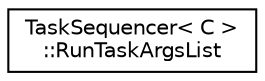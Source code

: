 digraph "Graphical Class Hierarchy"
{
  edge [fontname="Helvetica",fontsize="10",labelfontname="Helvetica",labelfontsize="10"];
  node [fontname="Helvetica",fontsize="10",shape=record];
  rankdir="LR";
  Node0 [label="TaskSequencer\< C \>\l::RunTaskArgsList",height=0.2,width=0.4,color="black", fillcolor="white", style="filled",URL="$structkaldi_1_1TaskSequencer_1_1RunTaskArgsList.html"];
}
